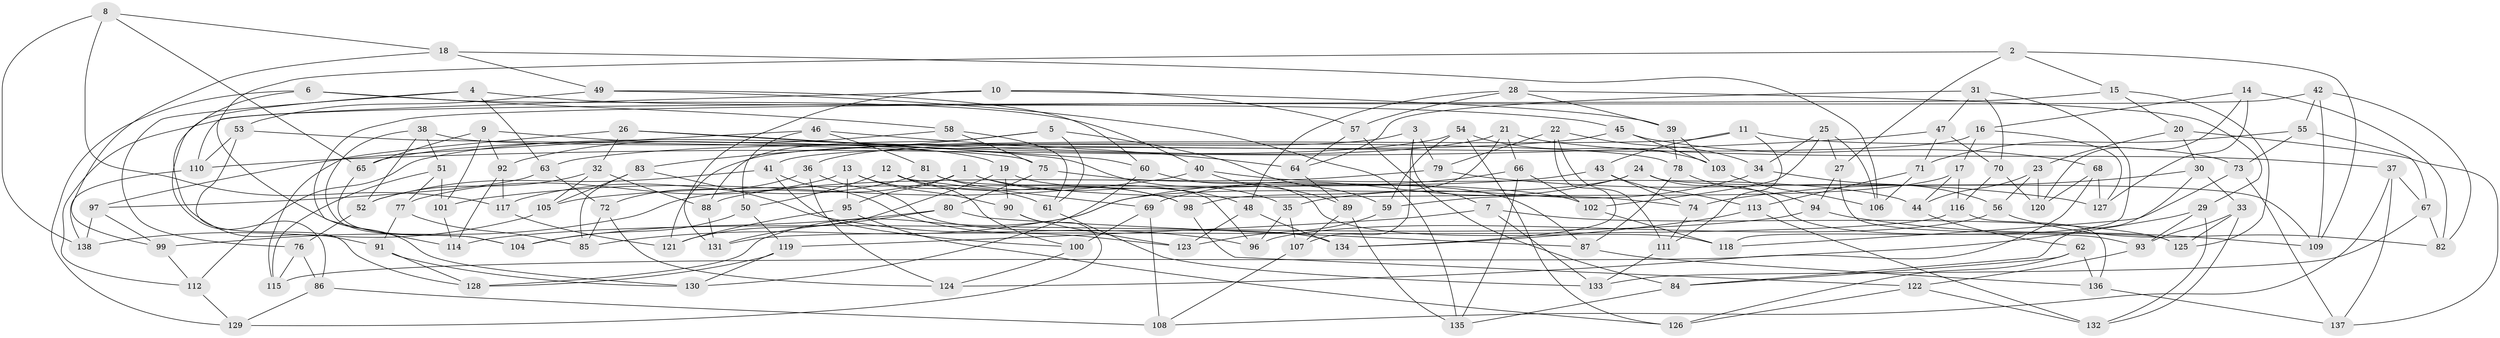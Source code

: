 // Generated by graph-tools (version 1.1) at 2025/50/03/09/25 03:50:56]
// undirected, 138 vertices, 276 edges
graph export_dot {
graph [start="1"]
  node [color=gray90,style=filled];
  1;
  2;
  3;
  4;
  5;
  6;
  7;
  8;
  9;
  10;
  11;
  12;
  13;
  14;
  15;
  16;
  17;
  18;
  19;
  20;
  21;
  22;
  23;
  24;
  25;
  26;
  27;
  28;
  29;
  30;
  31;
  32;
  33;
  34;
  35;
  36;
  37;
  38;
  39;
  40;
  41;
  42;
  43;
  44;
  45;
  46;
  47;
  48;
  49;
  50;
  51;
  52;
  53;
  54;
  55;
  56;
  57;
  58;
  59;
  60;
  61;
  62;
  63;
  64;
  65;
  66;
  67;
  68;
  69;
  70;
  71;
  72;
  73;
  74;
  75;
  76;
  77;
  78;
  79;
  80;
  81;
  82;
  83;
  84;
  85;
  86;
  87;
  88;
  89;
  90;
  91;
  92;
  93;
  94;
  95;
  96;
  97;
  98;
  99;
  100;
  101;
  102;
  103;
  104;
  105;
  106;
  107;
  108;
  109;
  110;
  111;
  112;
  113;
  114;
  115;
  116;
  117;
  118;
  119;
  120;
  121;
  122;
  123;
  124;
  125;
  126;
  127;
  128;
  129;
  130;
  131;
  132;
  133;
  134;
  135;
  136;
  137;
  138;
  1 -- 48;
  1 -- 95;
  1 -- 74;
  1 -- 99;
  2 -- 27;
  2 -- 15;
  2 -- 109;
  2 -- 130;
  3 -- 7;
  3 -- 79;
  3 -- 107;
  3 -- 36;
  4 -- 76;
  4 -- 86;
  4 -- 63;
  4 -- 45;
  5 -- 83;
  5 -- 88;
  5 -- 59;
  5 -- 61;
  6 -- 58;
  6 -- 40;
  6 -- 129;
  6 -- 91;
  7 -- 119;
  7 -- 133;
  7 -- 125;
  8 -- 117;
  8 -- 138;
  8 -- 18;
  8 -- 65;
  9 -- 65;
  9 -- 101;
  9 -- 19;
  9 -- 92;
  10 -- 110;
  10 -- 131;
  10 -- 57;
  10 -- 39;
  11 -- 121;
  11 -- 43;
  11 -- 73;
  11 -- 111;
  12 -- 98;
  12 -- 69;
  12 -- 100;
  12 -- 50;
  13 -- 77;
  13 -- 90;
  13 -- 95;
  13 -- 61;
  14 -- 16;
  14 -- 127;
  14 -- 120;
  14 -- 82;
  15 -- 20;
  15 -- 125;
  15 -- 114;
  16 -- 17;
  16 -- 127;
  16 -- 41;
  17 -- 116;
  17 -- 59;
  17 -- 44;
  18 -- 106;
  18 -- 49;
  18 -- 99;
  19 -- 121;
  19 -- 90;
  19 -- 87;
  20 -- 23;
  20 -- 30;
  20 -- 137;
  21 -- 98;
  21 -- 37;
  21 -- 66;
  21 -- 112;
  22 -- 111;
  22 -- 34;
  22 -- 134;
  22 -- 79;
  23 -- 44;
  23 -- 56;
  23 -- 120;
  24 -- 93;
  24 -- 109;
  24 -- 85;
  24 -- 69;
  25 -- 102;
  25 -- 106;
  25 -- 34;
  25 -- 27;
  26 -- 60;
  26 -- 35;
  26 -- 32;
  26 -- 115;
  27 -- 94;
  27 -- 125;
  28 -- 48;
  28 -- 29;
  28 -- 39;
  28 -- 57;
  29 -- 115;
  29 -- 93;
  29 -- 132;
  30 -- 84;
  30 -- 33;
  30 -- 74;
  31 -- 47;
  31 -- 64;
  31 -- 118;
  31 -- 70;
  32 -- 52;
  32 -- 88;
  32 -- 105;
  33 -- 93;
  33 -- 125;
  33 -- 132;
  34 -- 35;
  34 -- 56;
  35 -- 107;
  35 -- 96;
  36 -- 72;
  36 -- 134;
  36 -- 124;
  37 -- 137;
  37 -- 67;
  37 -- 108;
  38 -- 78;
  38 -- 51;
  38 -- 104;
  38 -- 52;
  39 -- 78;
  39 -- 103;
  40 -- 89;
  40 -- 101;
  40 -- 44;
  41 -- 52;
  41 -- 100;
  41 -- 123;
  42 -- 112;
  42 -- 109;
  42 -- 55;
  42 -- 82;
  43 -- 74;
  43 -- 113;
  43 -- 105;
  44 -- 62;
  45 -- 68;
  45 -- 63;
  45 -- 103;
  46 -- 97;
  46 -- 64;
  46 -- 50;
  46 -- 81;
  47 -- 110;
  47 -- 70;
  47 -- 71;
  48 -- 123;
  48 -- 134;
  49 -- 53;
  49 -- 135;
  49 -- 60;
  50 -- 119;
  50 -- 104;
  51 -- 115;
  51 -- 101;
  51 -- 77;
  52 -- 76;
  53 -- 75;
  53 -- 128;
  53 -- 110;
  54 -- 126;
  54 -- 103;
  54 -- 59;
  54 -- 65;
  55 -- 67;
  55 -- 71;
  55 -- 73;
  56 -- 82;
  56 -- 96;
  57 -- 84;
  57 -- 64;
  58 -- 75;
  58 -- 61;
  58 -- 92;
  59 -- 123;
  60 -- 118;
  60 -- 130;
  61 -- 133;
  62 -- 136;
  62 -- 84;
  62 -- 126;
  63 -- 72;
  63 -- 97;
  64 -- 89;
  65 -- 104;
  66 -- 128;
  66 -- 102;
  66 -- 135;
  67 -- 82;
  67 -- 133;
  68 -- 120;
  68 -- 127;
  68 -- 124;
  69 -- 108;
  69 -- 100;
  70 -- 120;
  70 -- 116;
  71 -- 113;
  71 -- 106;
  72 -- 85;
  72 -- 124;
  73 -- 137;
  73 -- 118;
  74 -- 111;
  75 -- 80;
  75 -- 102;
  76 -- 86;
  76 -- 115;
  77 -- 91;
  77 -- 85;
  78 -- 94;
  78 -- 87;
  79 -- 127;
  79 -- 88;
  80 -- 87;
  80 -- 131;
  80 -- 104;
  81 -- 96;
  81 -- 117;
  81 -- 98;
  83 -- 85;
  83 -- 105;
  83 -- 96;
  84 -- 135;
  86 -- 108;
  86 -- 129;
  87 -- 136;
  88 -- 131;
  89 -- 135;
  89 -- 107;
  90 -- 123;
  90 -- 129;
  91 -- 128;
  91 -- 130;
  92 -- 117;
  92 -- 114;
  93 -- 122;
  94 -- 114;
  94 -- 109;
  95 -- 121;
  95 -- 126;
  97 -- 138;
  97 -- 99;
  98 -- 122;
  99 -- 112;
  100 -- 124;
  101 -- 114;
  102 -- 118;
  103 -- 106;
  105 -- 138;
  107 -- 108;
  110 -- 138;
  111 -- 133;
  112 -- 129;
  113 -- 134;
  113 -- 132;
  116 -- 136;
  116 -- 131;
  117 -- 121;
  119 -- 130;
  119 -- 128;
  122 -- 132;
  122 -- 126;
  136 -- 137;
}
